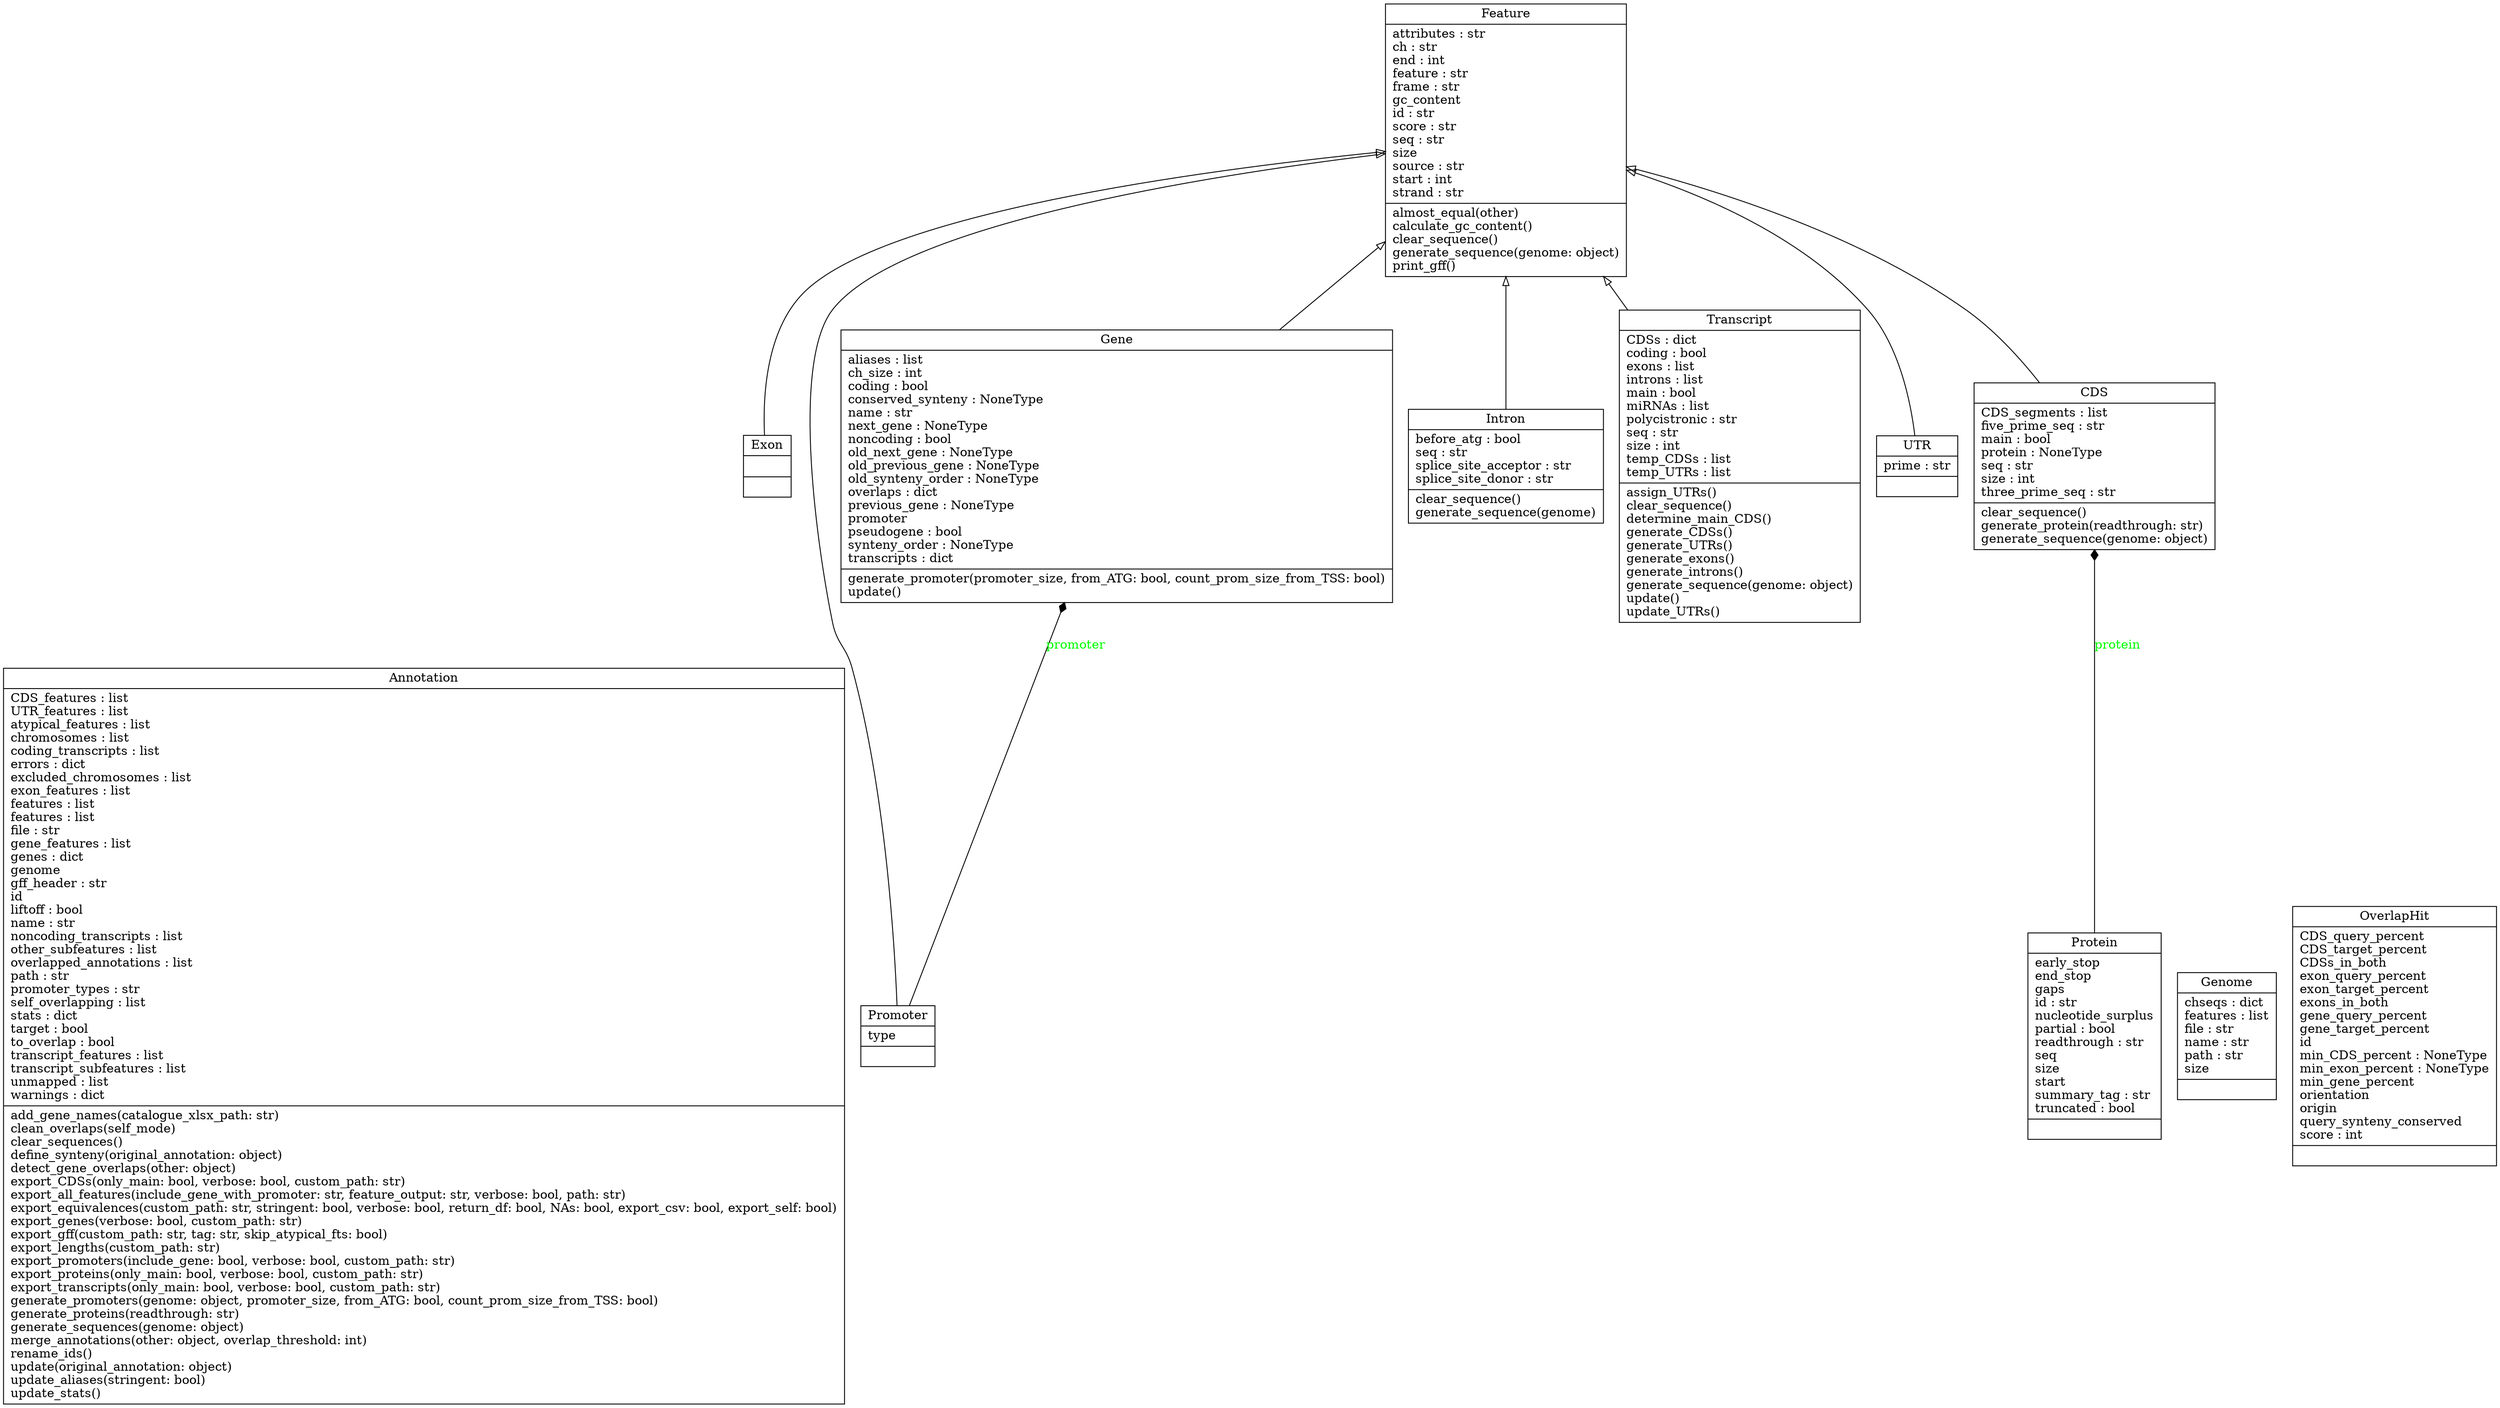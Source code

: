 digraph "classes" {
rankdir=BT
charset="utf-8"
"geneclasses.Annotation" [color="black", fontcolor="black", label="{Annotation|CDS_features : list\lUTR_features : list\latypical_features : list\lchromosomes : list\lcoding_transcripts : list\lerrors : dict\lexcluded_chromosomes : list\lexon_features : list\lfeatures : list\lfeatures : list\lfile : str\lgene_features : list\lgenes : dict\lgenome\lgff_header : str\lid\lliftoff : bool\lname : str\lnoncoding_transcripts : list\lother_subfeatures : list\loverlapped_annotations : list\lpath : str\lpromoter_types : str\lself_overlapping : list\lstats : dict\ltarget : bool\lto_overlap : bool\ltranscript_features : list\ltranscript_subfeatures : list\lunmapped : list\lwarnings : dict\l|add_gene_names(catalogue_xlsx_path: str)\lclean_overlaps(self_mode)\lclear_sequences()\ldefine_synteny(original_annotation: object)\ldetect_gene_overlaps(other: object)\lexport_CDSs(only_main: bool, verbose: bool, custom_path: str)\lexport_all_features(include_gene_with_promoter: str, feature_output: str, verbose: bool, path: str)\lexport_equivalences(custom_path: str, stringent: bool, verbose: bool, return_df: bool, NAs: bool, export_csv: bool, export_self: bool)\lexport_genes(verbose: bool, custom_path: str)\lexport_gff(custom_path: str, tag: str, skip_atypical_fts: bool)\lexport_lengths(custom_path: str)\lexport_promoters(include_gene: bool, verbose: bool, custom_path: str)\lexport_proteins(only_main: bool, verbose: bool, custom_path: str)\lexport_transcripts(only_main: bool, verbose: bool, custom_path: str)\lgenerate_promoters(genome: object, promoter_size, from_ATG: bool, count_prom_size_from_TSS: bool)\lgenerate_proteins(readthrough: str)\lgenerate_sequences(genome: object)\lmerge_annotations(other: object, overlap_threshold: int)\lrename_ids()\lupdate(original_annotation: object)\lupdate_aliases(stringent: bool)\lupdate_stats()\l}", shape="record", style="solid"];
"geneclasses.CDS" [color="black", fontcolor="black", label="{CDS|CDS_segments : list\lfive_prime_seq : str\lmain : bool\lprotein : NoneType\lseq : str\lsize : int\lthree_prime_seq : str\l|clear_sequence()\lgenerate_protein(readthrough: str)\lgenerate_sequence(genome: object)\l}", shape="record", style="solid"];
"geneclasses.Exon" [color="black", fontcolor="black", label="{Exon|\l|}", shape="record", style="solid"];
"geneclasses.Feature" [color="black", fontcolor="black", label="{Feature|attributes : str\lch : str\lend : int\lfeature : str\lframe : str\lgc_content\lid : str\lscore : str\lseq : str\lsize\lsource : str\lstart : int\lstrand : str\l|almost_equal(other)\lcalculate_gc_content()\lclear_sequence()\lgenerate_sequence(genome: object)\lprint_gff()\l}", shape="record", style="solid"];
"geneclasses.Gene" [color="black", fontcolor="black", label="{Gene|aliases : list\lch_size : int\lcoding : bool\lconserved_synteny : NoneType\lname : str\lnext_gene : NoneType\lnoncoding : bool\lold_next_gene : NoneType\lold_previous_gene : NoneType\lold_synteny_order : NoneType\loverlaps : dict\lprevious_gene : NoneType\lpromoter\lpseudogene : bool\lsynteny_order : NoneType\ltranscripts : dict\l|generate_promoter(promoter_size, from_ATG: bool, count_prom_size_from_TSS: bool)\lupdate()\l}", shape="record", style="solid"];
"geneclasses.Genome" [color="black", fontcolor="black", label="{Genome|chseqs : dict\lfeatures : list\lfile : str\lname : str\lpath : str\lsize\l|}", shape="record", style="solid"];
"geneclasses.Intron" [color="black", fontcolor="black", label="{Intron|before_atg : bool\lseq : str\lsplice_site_acceptor : str\lsplice_site_donor : str\l|clear_sequence()\lgenerate_sequence(genome)\l}", shape="record", style="solid"];
"geneclasses.OverlapHit" [color="black", fontcolor="black", label="{OverlapHit|CDS_query_percent\lCDS_target_percent\lCDSs_in_both\lexon_query_percent\lexon_target_percent\lexons_in_both\lgene_query_percent\lgene_target_percent\lid\lmin_CDS_percent : NoneType\lmin_exon_percent : NoneType\lmin_gene_percent\lorientation\lorigin\lquery_synteny_conserved\lscore : int\l|}", shape="record", style="solid"];
"geneclasses.Promoter" [color="black", fontcolor="black", label="{Promoter|type\l|}", shape="record", style="solid"];
"geneclasses.Protein" [color="black", fontcolor="black", label="{Protein|early_stop\lend_stop\lgaps\lid : str\lnucleotide_surplus\lpartial : bool\lreadthrough : str\lseq\lsize\lstart\lsummary_tag : str\ltruncated : bool\l|}", shape="record", style="solid"];
"geneclasses.Transcript" [color="black", fontcolor="black", label="{Transcript|CDSs : dict\lcoding : bool\lexons : list\lintrons : list\lmain : bool\lmiRNAs : list\lpolycistronic : str\lseq : str\lsize : int\ltemp_CDSs : list\ltemp_UTRs : list\l|assign_UTRs()\lclear_sequence()\ldetermine_main_CDS()\lgenerate_CDSs()\lgenerate_UTRs()\lgenerate_exons()\lgenerate_introns()\lgenerate_sequence(genome: object)\lupdate()\lupdate_UTRs()\l}", shape="record", style="solid"];
"geneclasses.UTR" [color="black", fontcolor="black", label="{UTR|prime : str\l|}", shape="record", style="solid"];
"geneclasses.CDS" -> "geneclasses.Feature" [arrowhead="empty", arrowtail="none"];
"geneclasses.Exon" -> "geneclasses.Feature" [arrowhead="empty", arrowtail="none"];
"geneclasses.Gene" -> "geneclasses.Feature" [arrowhead="empty", arrowtail="none"];
"geneclasses.Intron" -> "geneclasses.Feature" [arrowhead="empty", arrowtail="none"];
"geneclasses.Promoter" -> "geneclasses.Feature" [arrowhead="empty", arrowtail="none"];
"geneclasses.Transcript" -> "geneclasses.Feature" [arrowhead="empty", arrowtail="none"];
"geneclasses.UTR" -> "geneclasses.Feature" [arrowhead="empty", arrowtail="none"];
"geneclasses.Promoter" -> "geneclasses.Gene" [arrowhead="diamond", arrowtail="none", fontcolor="green", label="promoter", style="solid"];
"geneclasses.Protein" -> "geneclasses.CDS" [arrowhead="diamond", arrowtail="none", fontcolor="green", label="protein", style="solid"];
}
